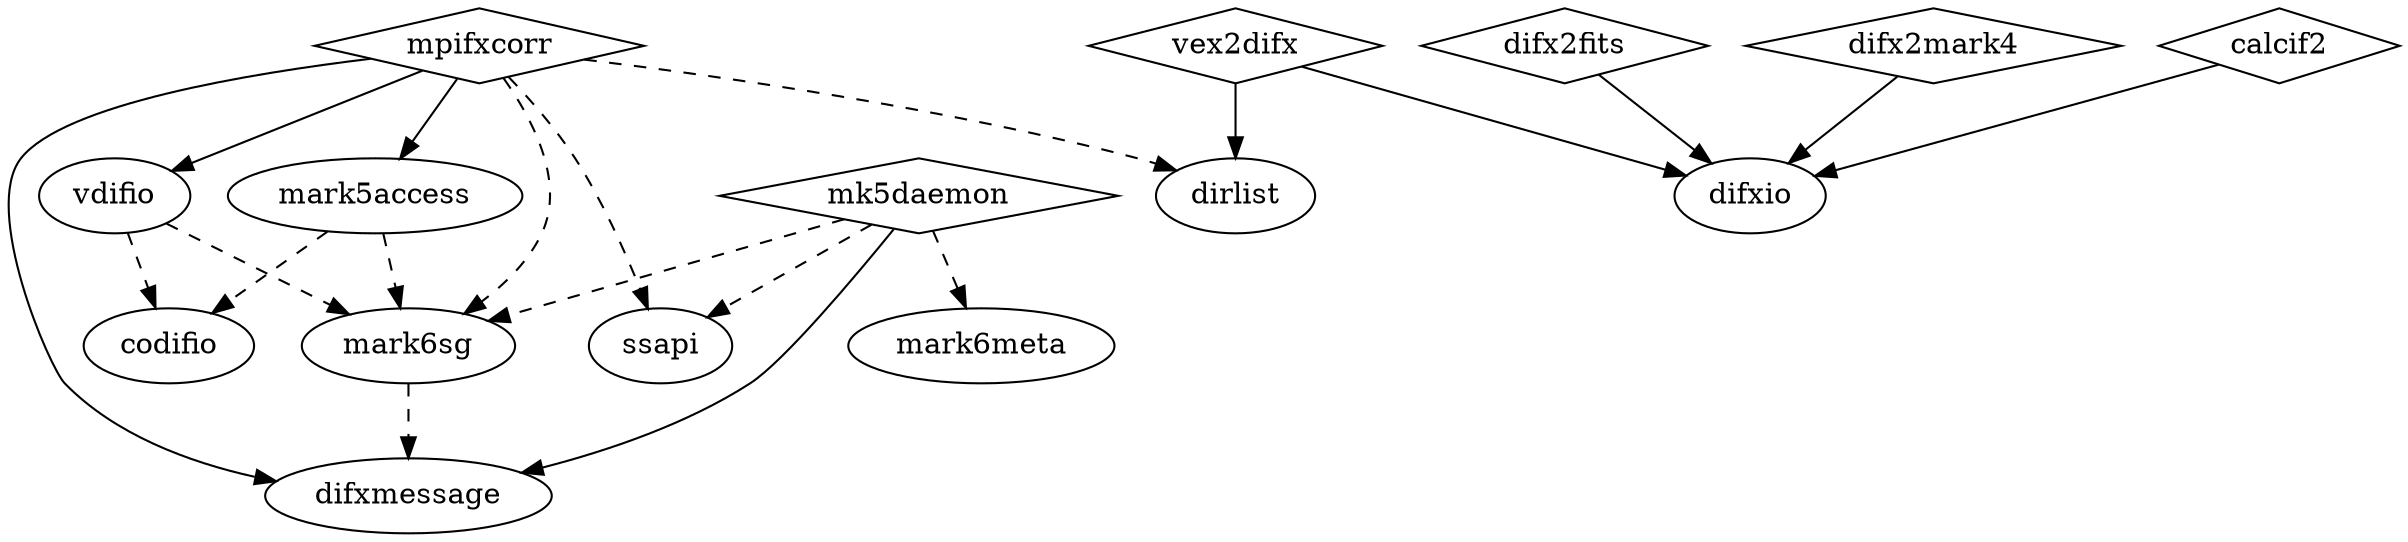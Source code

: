 digraph dependencies
{
	mpifxcorr [shape=diamond]
	vdifio [shape=oval]
	mark5access [shape=oval]
	ssapi [shape=oval]
	mark6sg [shape=oval]
	mark6meta [shape=oval]
	difxmessage [shape=oval]
	codifio [shape=oval]
	dirlist [shape=oval]
	difxio [shape=oval]
	difx2fits [shape=diamond]
	difx2mark4 [shape=diamond]
	vex2difx [shape=diamond]
	mk5daemon [shape=diamond]
	calcif2 [shape=diamond]

	mpifxcorr -> vdifio
	mpifxcorr -> mark5access
	mpifxcorr -> difxmessage
	mpifxcorr -> ssapi [style=dashed]
	mpifxcorr -> dirlist [style=dashed]
	mpifxcorr -> mark6sg [style=dashed]
	vdifio -> mark6sg [style=dashed]
	vdifio -> codifio [style=dashed]
	mark5access -> mark6sg [style=dashed]
	mark5access -> codifio [style=dashed]
	mark6sg -> difxmessage [style=dashed]
	difx2fits -> difxio
	difx2mark4 -> difxio
	vex2difx -> difxio
	vex2difx -> dirlist
	mk5daemon -> ssapi [style=dashed]
	mk5daemon -> difxmessage
	mk5daemon -> mark6meta [style=dashed]
	mk5daemon -> mark6sg [style=dashed]
	calcif2 -> difxio
}
